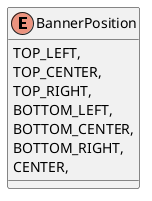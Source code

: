 @startuml
enum BannerPosition {
    TOP_LEFT,
    TOP_CENTER,
    TOP_RIGHT,
    BOTTOM_LEFT,
    BOTTOM_CENTER,
    BOTTOM_RIGHT,
    CENTER,
}
@enduml

